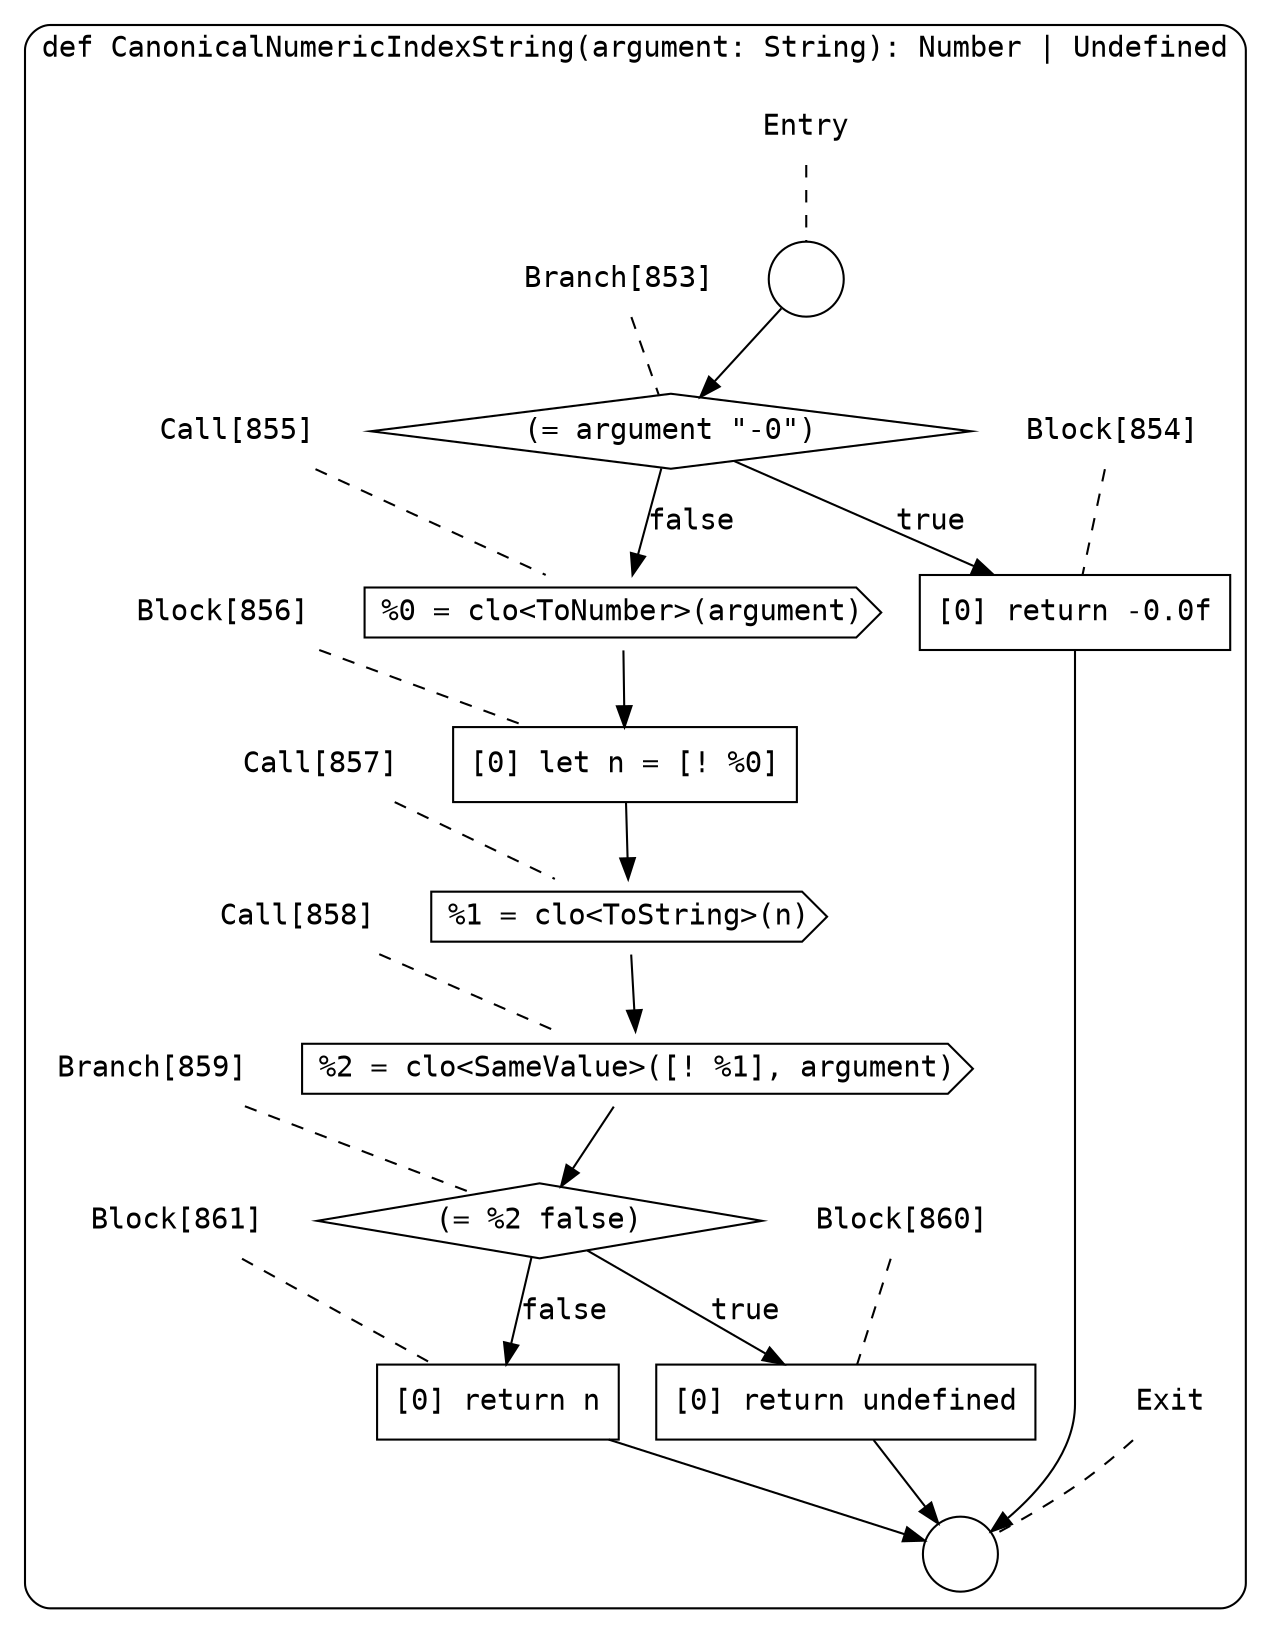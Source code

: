 digraph {
  graph [fontname = "Consolas"]
  node [fontname = "Consolas"]
  edge [fontname = "Consolas"]
  subgraph cluster112 {
    label = "def CanonicalNumericIndexString(argument: String): Number | Undefined"
    style = rounded
    cluster112_entry_name [shape=none, label=<<font color="black">Entry</font>>]
    cluster112_entry_name -> cluster112_entry [arrowhead=none, color="black", style=dashed]
    cluster112_entry [shape=circle label=" " color="black" fillcolor="white" style=filled]
    cluster112_entry -> node853 [color="black"]
    cluster112_exit_name [shape=none, label=<<font color="black">Exit</font>>]
    cluster112_exit_name -> cluster112_exit [arrowhead=none, color="black", style=dashed]
    cluster112_exit [shape=circle label=" " color="black" fillcolor="white" style=filled]
    node853_name [shape=none, label=<<font color="black">Branch[853]</font>>]
    node853_name -> node853 [arrowhead=none, color="black", style=dashed]
    node853 [shape=diamond, label=<<font color="black">(= argument &quot;-0&quot;)</font>> color="black" fillcolor="white", style=filled]
    node853 -> node854 [label=<<font color="black">true</font>> color="black"]
    node853 -> node855 [label=<<font color="black">false</font>> color="black"]
    node854_name [shape=none, label=<<font color="black">Block[854]</font>>]
    node854_name -> node854 [arrowhead=none, color="black", style=dashed]
    node854 [shape=box, label=<<font color="black">[0] return -0.0f<BR ALIGN="LEFT"/></font>> color="black" fillcolor="white", style=filled]
    node854 -> cluster112_exit [color="black"]
    node855_name [shape=none, label=<<font color="black">Call[855]</font>>]
    node855_name -> node855 [arrowhead=none, color="black", style=dashed]
    node855 [shape=cds, label=<<font color="black">%0 = clo&lt;ToNumber&gt;(argument)</font>> color="black" fillcolor="white", style=filled]
    node855 -> node856 [color="black"]
    node856_name [shape=none, label=<<font color="black">Block[856]</font>>]
    node856_name -> node856 [arrowhead=none, color="black", style=dashed]
    node856 [shape=box, label=<<font color="black">[0] let n = [! %0]<BR ALIGN="LEFT"/></font>> color="black" fillcolor="white", style=filled]
    node856 -> node857 [color="black"]
    node857_name [shape=none, label=<<font color="black">Call[857]</font>>]
    node857_name -> node857 [arrowhead=none, color="black", style=dashed]
    node857 [shape=cds, label=<<font color="black">%1 = clo&lt;ToString&gt;(n)</font>> color="black" fillcolor="white", style=filled]
    node857 -> node858 [color="black"]
    node858_name [shape=none, label=<<font color="black">Call[858]</font>>]
    node858_name -> node858 [arrowhead=none, color="black", style=dashed]
    node858 [shape=cds, label=<<font color="black">%2 = clo&lt;SameValue&gt;([! %1], argument)</font>> color="black" fillcolor="white", style=filled]
    node858 -> node859 [color="black"]
    node859_name [shape=none, label=<<font color="black">Branch[859]</font>>]
    node859_name -> node859 [arrowhead=none, color="black", style=dashed]
    node859 [shape=diamond, label=<<font color="black">(= %2 false)</font>> color="black" fillcolor="white", style=filled]
    node859 -> node860 [label=<<font color="black">true</font>> color="black"]
    node859 -> node861 [label=<<font color="black">false</font>> color="black"]
    node860_name [shape=none, label=<<font color="black">Block[860]</font>>]
    node860_name -> node860 [arrowhead=none, color="black", style=dashed]
    node860 [shape=box, label=<<font color="black">[0] return undefined<BR ALIGN="LEFT"/></font>> color="black" fillcolor="white", style=filled]
    node860 -> cluster112_exit [color="black"]
    node861_name [shape=none, label=<<font color="black">Block[861]</font>>]
    node861_name -> node861 [arrowhead=none, color="black", style=dashed]
    node861 [shape=box, label=<<font color="black">[0] return n<BR ALIGN="LEFT"/></font>> color="black" fillcolor="white", style=filled]
    node861 -> cluster112_exit [color="black"]
  }
}
